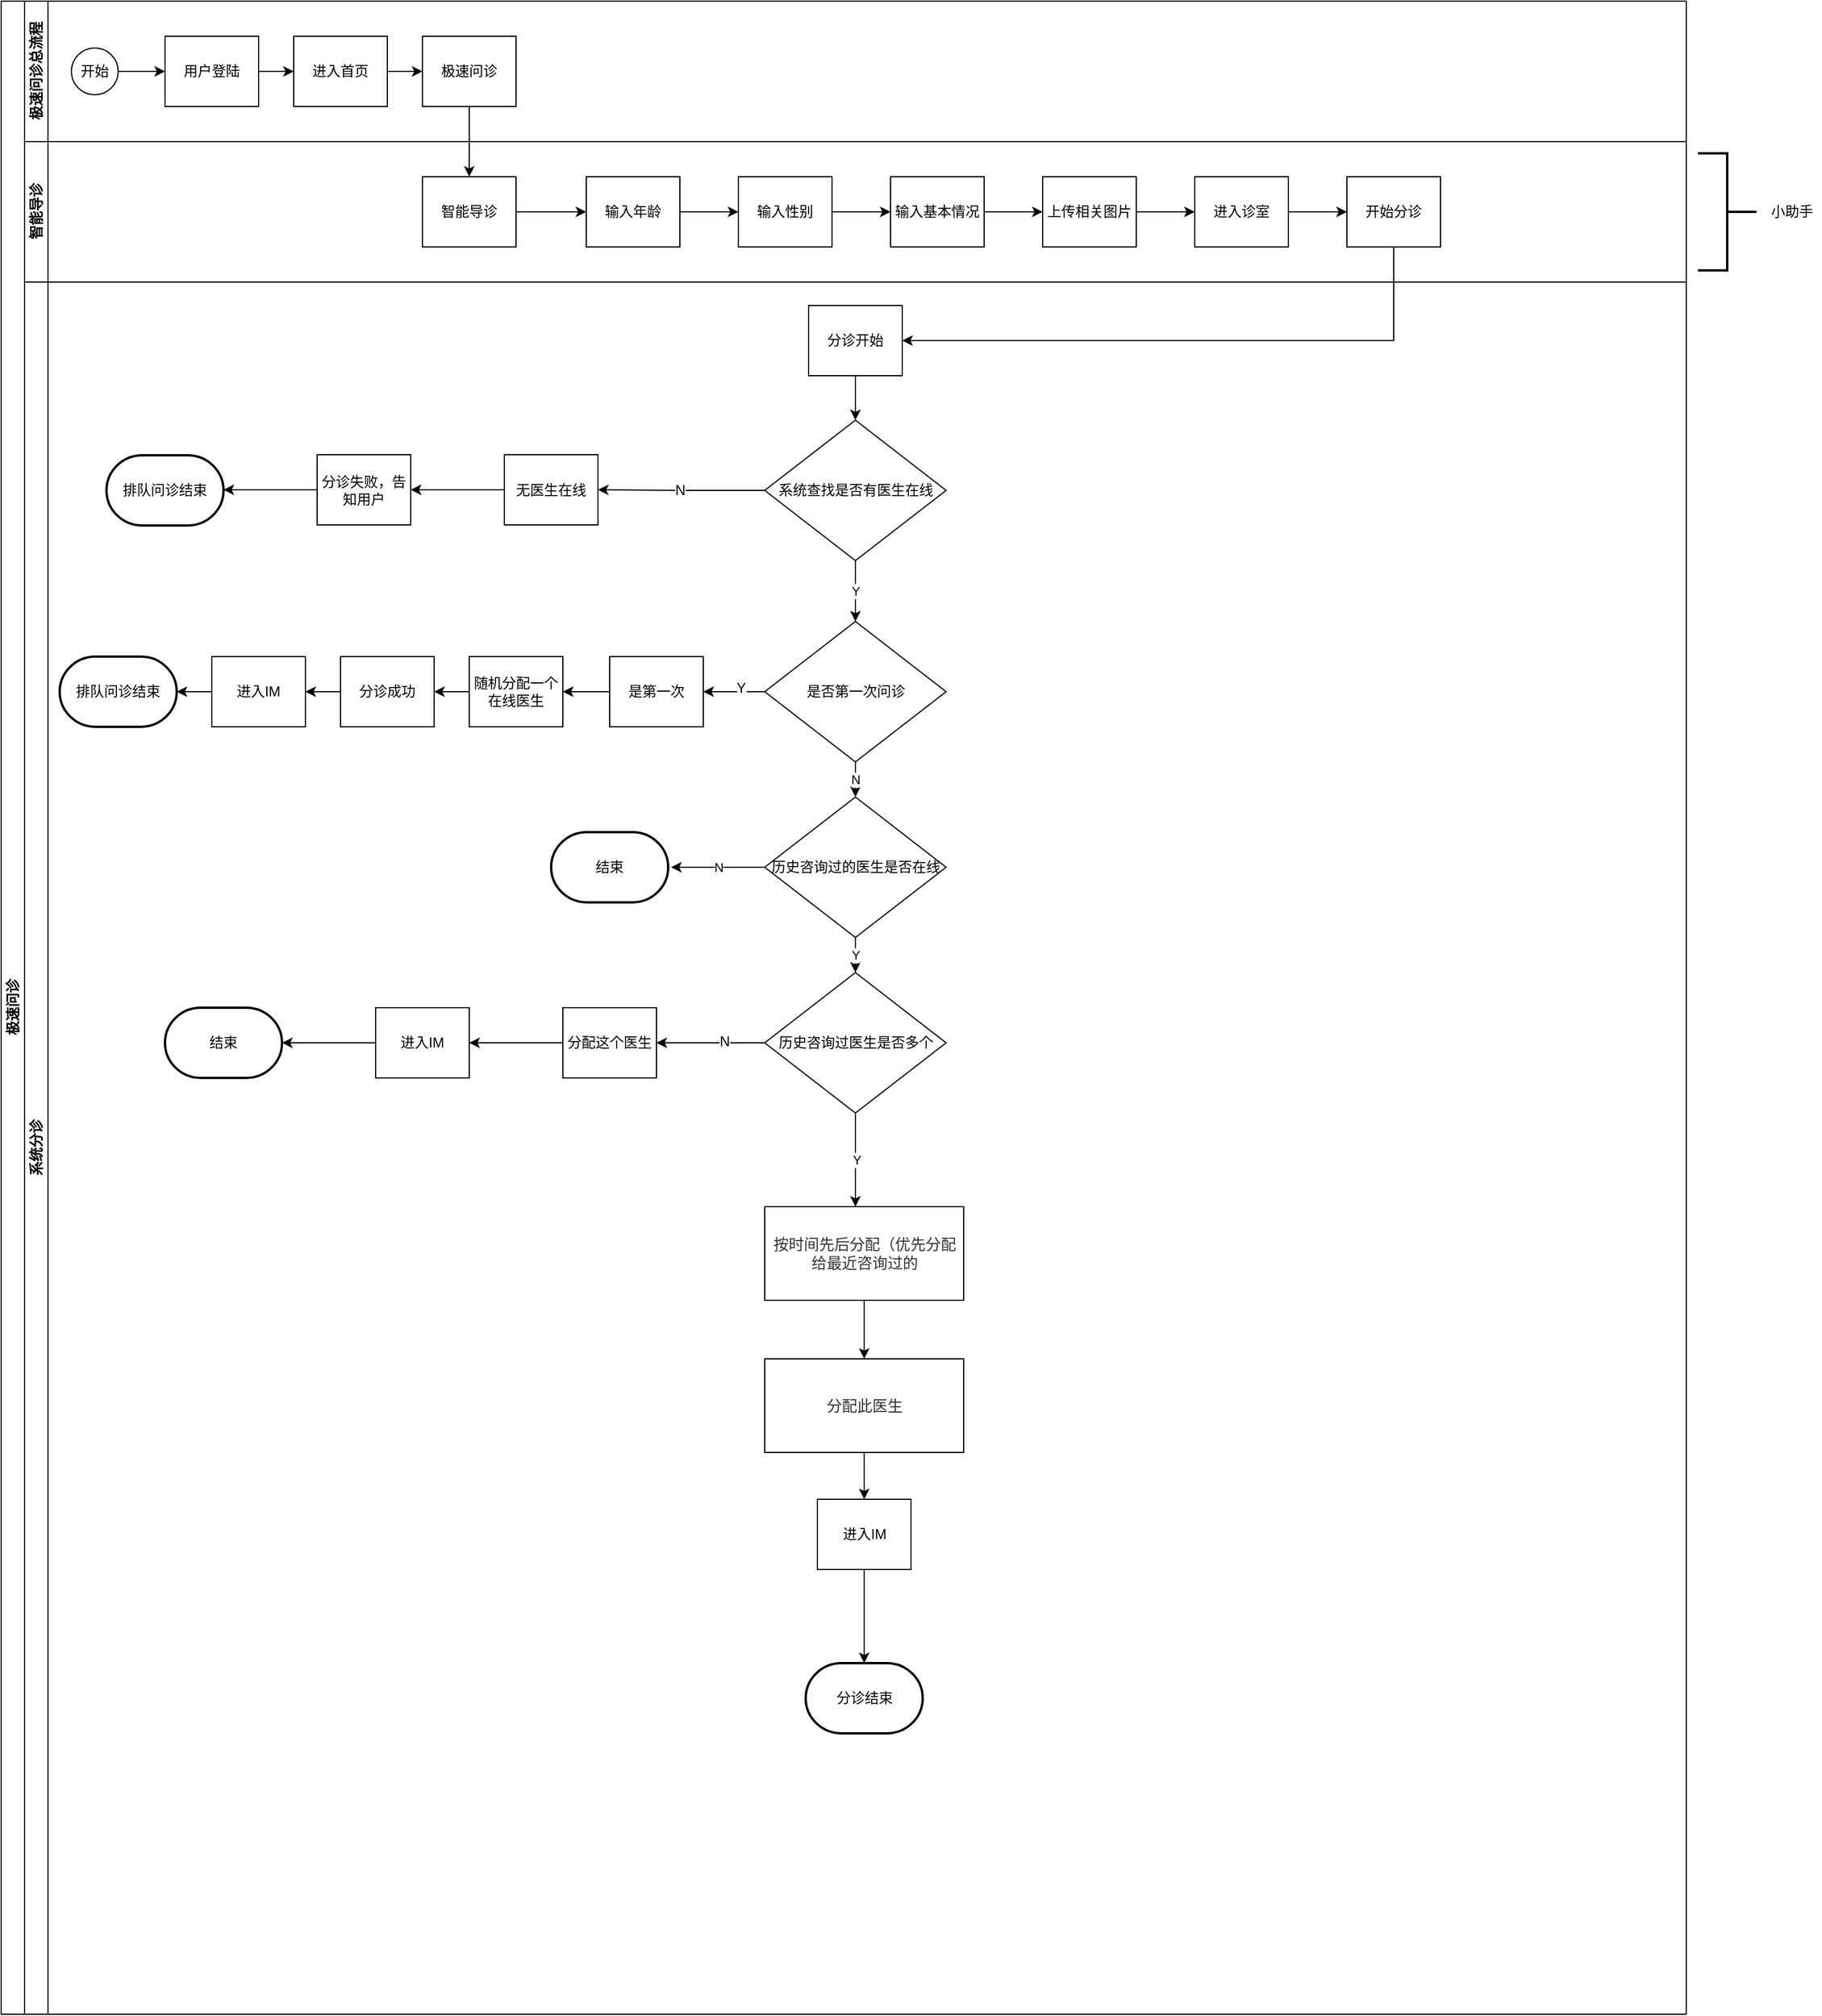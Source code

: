 <mxfile version="12.9.0" type="github">
  <diagram id="prtHgNgQTEPvFCAcTncT" name="Page-1">
    <mxGraphModel dx="1662" dy="713" grid="1" gridSize="10" guides="1" tooltips="1" connect="1" arrows="1" fold="1" page="1" pageScale="1" pageWidth="1654" pageHeight="1169" math="0" shadow="0">
      <root>
        <mxCell id="0" />
        <mxCell id="1" parent="0" />
        <mxCell id="dNxyNK7c78bLwvsdeMH5-19" value="极速问诊" style="swimlane;html=1;childLayout=stackLayout;resizeParent=1;resizeParentMax=0;horizontal=0;startSize=20;horizontalStack=0;" parent="1" vertex="1">
          <mxGeometry x="10" y="120" width="1440" height="1720" as="geometry" />
        </mxCell>
        <mxCell id="dNxyNK7c78bLwvsdeMH5-20" value="极速问诊总流程" style="swimlane;html=1;startSize=20;horizontal=0;" parent="dNxyNK7c78bLwvsdeMH5-19" vertex="1">
          <mxGeometry x="20" width="1420" height="120" as="geometry" />
        </mxCell>
        <mxCell id="dNxyNK7c78bLwvsdeMH5-25" value="" style="edgeStyle=orthogonalEdgeStyle;rounded=0;orthogonalLoop=1;jettySize=auto;html=1;" parent="dNxyNK7c78bLwvsdeMH5-20" source="dNxyNK7c78bLwvsdeMH5-23" target="dNxyNK7c78bLwvsdeMH5-24" edge="1">
          <mxGeometry relative="1" as="geometry" />
        </mxCell>
        <mxCell id="7WOLRkiO_IoQXGCOXDz5-13" value="极速问诊" style="rounded=0;whiteSpace=wrap;html=1;fontFamily=Helvetica;fontSize=12;fontColor=#000000;align=center;" vertex="1" parent="dNxyNK7c78bLwvsdeMH5-20">
          <mxGeometry x="340" y="30" width="80" height="60" as="geometry" />
        </mxCell>
        <mxCell id="7WOLRkiO_IoQXGCOXDz5-10" value="进入首页" style="rounded=0;whiteSpace=wrap;html=1;fontFamily=Helvetica;fontSize=12;fontColor=#000000;align=center;" vertex="1" parent="dNxyNK7c78bLwvsdeMH5-20">
          <mxGeometry x="230" y="30" width="80" height="60" as="geometry" />
        </mxCell>
        <mxCell id="dNxyNK7c78bLwvsdeMH5-23" value="开始" style="ellipse;whiteSpace=wrap;html=1;" parent="dNxyNK7c78bLwvsdeMH5-20" vertex="1">
          <mxGeometry x="40" y="40" width="40" height="40" as="geometry" />
        </mxCell>
        <mxCell id="7WOLRkiO_IoQXGCOXDz5-11" value="" style="edgeStyle=orthogonalEdgeStyle;rounded=0;orthogonalLoop=1;jettySize=auto;html=1;" edge="1" parent="dNxyNK7c78bLwvsdeMH5-20" source="dNxyNK7c78bLwvsdeMH5-24" target="7WOLRkiO_IoQXGCOXDz5-10">
          <mxGeometry relative="1" as="geometry" />
        </mxCell>
        <mxCell id="dNxyNK7c78bLwvsdeMH5-24" value="用户登陆" style="rounded=0;whiteSpace=wrap;html=1;fontFamily=Helvetica;fontSize=12;fontColor=#000000;align=center;" parent="dNxyNK7c78bLwvsdeMH5-20" vertex="1">
          <mxGeometry x="120" y="30" width="80" height="60" as="geometry" />
        </mxCell>
        <mxCell id="7WOLRkiO_IoQXGCOXDz5-14" value="" style="edgeStyle=orthogonalEdgeStyle;rounded=0;orthogonalLoop=1;jettySize=auto;html=1;" edge="1" parent="dNxyNK7c78bLwvsdeMH5-20" source="7WOLRkiO_IoQXGCOXDz5-10" target="7WOLRkiO_IoQXGCOXDz5-13">
          <mxGeometry relative="1" as="geometry" />
        </mxCell>
        <mxCell id="dNxyNK7c78bLwvsdeMH5-21" value="智能导诊" style="swimlane;html=1;startSize=20;horizontal=0;" parent="dNxyNK7c78bLwvsdeMH5-19" vertex="1">
          <mxGeometry x="20" y="120" width="1420" height="120" as="geometry" />
        </mxCell>
        <mxCell id="7WOLRkiO_IoQXGCOXDz5-18" value="" style="edgeStyle=orthogonalEdgeStyle;rounded=0;orthogonalLoop=1;jettySize=auto;html=1;" edge="1" parent="dNxyNK7c78bLwvsdeMH5-21" source="7WOLRkiO_IoQXGCOXDz5-15" target="7WOLRkiO_IoQXGCOXDz5-17">
          <mxGeometry relative="1" as="geometry" />
        </mxCell>
        <mxCell id="7WOLRkiO_IoQXGCOXDz5-26" value="" style="edgeStyle=orthogonalEdgeStyle;rounded=0;orthogonalLoop=1;jettySize=auto;html=1;" edge="1" parent="dNxyNK7c78bLwvsdeMH5-21" source="7WOLRkiO_IoQXGCOXDz5-23" target="7WOLRkiO_IoQXGCOXDz5-25">
          <mxGeometry relative="1" as="geometry" />
        </mxCell>
        <mxCell id="7WOLRkiO_IoQXGCOXDz5-15" value="智能导诊" style="rounded=0;whiteSpace=wrap;html=1;fontFamily=Helvetica;fontSize=12;fontColor=#000000;align=center;" vertex="1" parent="dNxyNK7c78bLwvsdeMH5-21">
          <mxGeometry x="340" y="30" width="80" height="60" as="geometry" />
        </mxCell>
        <mxCell id="7WOLRkiO_IoQXGCOXDz5-20" value="" style="edgeStyle=orthogonalEdgeStyle;rounded=0;orthogonalLoop=1;jettySize=auto;html=1;" edge="1" parent="dNxyNK7c78bLwvsdeMH5-21" source="7WOLRkiO_IoQXGCOXDz5-17" target="7WOLRkiO_IoQXGCOXDz5-19">
          <mxGeometry relative="1" as="geometry" />
        </mxCell>
        <mxCell id="7WOLRkiO_IoQXGCOXDz5-22" value="" style="edgeStyle=orthogonalEdgeStyle;rounded=0;orthogonalLoop=1;jettySize=auto;html=1;" edge="1" parent="dNxyNK7c78bLwvsdeMH5-21" source="7WOLRkiO_IoQXGCOXDz5-19" target="7WOLRkiO_IoQXGCOXDz5-21">
          <mxGeometry relative="1" as="geometry" />
        </mxCell>
        <mxCell id="7WOLRkiO_IoQXGCOXDz5-24" value="" style="edgeStyle=orthogonalEdgeStyle;rounded=0;orthogonalLoop=1;jettySize=auto;html=1;" edge="1" parent="dNxyNK7c78bLwvsdeMH5-21" source="7WOLRkiO_IoQXGCOXDz5-21" target="7WOLRkiO_IoQXGCOXDz5-23">
          <mxGeometry relative="1" as="geometry" />
        </mxCell>
        <mxCell id="7WOLRkiO_IoQXGCOXDz5-29" value="" style="edgeStyle=orthogonalEdgeStyle;rounded=0;orthogonalLoop=1;jettySize=auto;html=1;" edge="1" parent="dNxyNK7c78bLwvsdeMH5-21" source="7WOLRkiO_IoQXGCOXDz5-25" target="7WOLRkiO_IoQXGCOXDz5-28">
          <mxGeometry relative="1" as="geometry" />
        </mxCell>
        <mxCell id="7WOLRkiO_IoQXGCOXDz5-25" value="进入诊室" style="rounded=0;whiteSpace=wrap;html=1;fontFamily=Helvetica;fontSize=12;fontColor=#000000;align=center;" vertex="1" parent="dNxyNK7c78bLwvsdeMH5-21">
          <mxGeometry x="1000" y="30" width="80" height="60" as="geometry" />
        </mxCell>
        <mxCell id="7WOLRkiO_IoQXGCOXDz5-21" value="输入基本情况" style="rounded=0;whiteSpace=wrap;html=1;fontFamily=Helvetica;fontSize=12;fontColor=#000000;align=center;" vertex="1" parent="dNxyNK7c78bLwvsdeMH5-21">
          <mxGeometry x="740" y="30" width="80" height="60" as="geometry" />
        </mxCell>
        <mxCell id="7WOLRkiO_IoQXGCOXDz5-17" value="输入年龄" style="rounded=0;whiteSpace=wrap;html=1;fontFamily=Helvetica;fontSize=12;fontColor=#000000;align=center;" vertex="1" parent="dNxyNK7c78bLwvsdeMH5-21">
          <mxGeometry x="480" y="30" width="80" height="60" as="geometry" />
        </mxCell>
        <mxCell id="7WOLRkiO_IoQXGCOXDz5-19" value="输入性别" style="rounded=0;whiteSpace=wrap;html=1;fontFamily=Helvetica;fontSize=12;fontColor=#000000;align=center;" vertex="1" parent="dNxyNK7c78bLwvsdeMH5-21">
          <mxGeometry x="610" y="30" width="80" height="60" as="geometry" />
        </mxCell>
        <mxCell id="7WOLRkiO_IoQXGCOXDz5-23" value="上传相关图片" style="rounded=0;whiteSpace=wrap;html=1;fontFamily=Helvetica;fontSize=12;fontColor=#000000;align=center;" vertex="1" parent="dNxyNK7c78bLwvsdeMH5-21">
          <mxGeometry x="870" y="30" width="80" height="60" as="geometry" />
        </mxCell>
        <mxCell id="7WOLRkiO_IoQXGCOXDz5-28" value="开始分诊" style="rounded=0;whiteSpace=wrap;html=1;fontFamily=Helvetica;fontSize=12;fontColor=#000000;align=center;" vertex="1" parent="dNxyNK7c78bLwvsdeMH5-21">
          <mxGeometry x="1130" y="30" width="80" height="60" as="geometry" />
        </mxCell>
        <mxCell id="7WOLRkiO_IoQXGCOXDz5-16" value="" style="edgeStyle=orthogonalEdgeStyle;rounded=0;orthogonalLoop=1;jettySize=auto;html=1;" edge="1" parent="dNxyNK7c78bLwvsdeMH5-19" source="7WOLRkiO_IoQXGCOXDz5-13" target="7WOLRkiO_IoQXGCOXDz5-15">
          <mxGeometry relative="1" as="geometry" />
        </mxCell>
        <mxCell id="7WOLRkiO_IoQXGCOXDz5-31" value="" style="edgeStyle=orthogonalEdgeStyle;rounded=0;orthogonalLoop=1;jettySize=auto;html=1;entryX=1;entryY=0.5;entryDx=0;entryDy=0;" edge="1" parent="dNxyNK7c78bLwvsdeMH5-19" source="7WOLRkiO_IoQXGCOXDz5-28" target="7WOLRkiO_IoQXGCOXDz5-30">
          <mxGeometry relative="1" as="geometry">
            <Array as="points">
              <mxPoint x="1190" y="290" />
            </Array>
          </mxGeometry>
        </mxCell>
        <mxCell id="dNxyNK7c78bLwvsdeMH5-22" value="系统分诊" style="swimlane;html=1;startSize=20;horizontal=0;" parent="dNxyNK7c78bLwvsdeMH5-19" vertex="1">
          <mxGeometry x="20" y="240" width="1420" height="1480" as="geometry" />
        </mxCell>
        <mxCell id="7WOLRkiO_IoQXGCOXDz5-41" value="" style="edgeStyle=orthogonalEdgeStyle;rounded=0;orthogonalLoop=1;jettySize=auto;html=1;" edge="1" parent="dNxyNK7c78bLwvsdeMH5-22" source="7WOLRkiO_IoQXGCOXDz5-30" target="7WOLRkiO_IoQXGCOXDz5-32">
          <mxGeometry relative="1" as="geometry" />
        </mxCell>
        <mxCell id="7WOLRkiO_IoQXGCOXDz5-30" value="分诊开始" style="rounded=0;whiteSpace=wrap;html=1;fontFamily=Helvetica;fontSize=12;fontColor=#000000;align=center;" vertex="1" parent="dNxyNK7c78bLwvsdeMH5-22">
          <mxGeometry x="670" y="20" width="80" height="60" as="geometry" />
        </mxCell>
        <mxCell id="7WOLRkiO_IoQXGCOXDz5-35" value="" style="edgeStyle=orthogonalEdgeStyle;rounded=0;orthogonalLoop=1;jettySize=auto;html=1;entryX=1;entryY=0.5;entryDx=0;entryDy=0;" edge="1" parent="dNxyNK7c78bLwvsdeMH5-22" source="7WOLRkiO_IoQXGCOXDz5-32" target="7WOLRkiO_IoQXGCOXDz5-33">
          <mxGeometry relative="1" as="geometry">
            <mxPoint x="575" y="177.5" as="targetPoint" />
          </mxGeometry>
        </mxCell>
        <mxCell id="7WOLRkiO_IoQXGCOXDz5-42" value="N" style="text;html=1;align=center;verticalAlign=middle;resizable=0;points=[];labelBackgroundColor=#ffffff;" vertex="1" connectable="0" parent="7WOLRkiO_IoQXGCOXDz5-35">
          <mxGeometry x="-0.794" y="-2" relative="1" as="geometry">
            <mxPoint x="-58" y="2" as="offset" />
          </mxGeometry>
        </mxCell>
        <mxCell id="7WOLRkiO_IoQXGCOXDz5-37" value="" style="edgeStyle=orthogonalEdgeStyle;rounded=0;orthogonalLoop=1;jettySize=auto;html=1;" edge="1" parent="dNxyNK7c78bLwvsdeMH5-22" source="7WOLRkiO_IoQXGCOXDz5-33" target="7WOLRkiO_IoQXGCOXDz5-36">
          <mxGeometry relative="1" as="geometry" />
        </mxCell>
        <mxCell id="7WOLRkiO_IoQXGCOXDz5-39" value="" style="edgeStyle=orthogonalEdgeStyle;rounded=0;orthogonalLoop=1;jettySize=auto;html=1;" edge="1" parent="dNxyNK7c78bLwvsdeMH5-22" source="7WOLRkiO_IoQXGCOXDz5-36">
          <mxGeometry relative="1" as="geometry">
            <mxPoint x="170" y="177.5" as="targetPoint" />
          </mxGeometry>
        </mxCell>
        <mxCell id="7WOLRkiO_IoQXGCOXDz5-44" value="Y" style="edgeStyle=orthogonalEdgeStyle;rounded=0;orthogonalLoop=1;jettySize=auto;html=1;" edge="1" parent="dNxyNK7c78bLwvsdeMH5-22" source="7WOLRkiO_IoQXGCOXDz5-32" target="7WOLRkiO_IoQXGCOXDz5-43">
          <mxGeometry relative="1" as="geometry" />
        </mxCell>
        <mxCell id="7WOLRkiO_IoQXGCOXDz5-46" value="" style="edgeStyle=orthogonalEdgeStyle;rounded=0;orthogonalLoop=1;jettySize=auto;html=1;" edge="1" parent="dNxyNK7c78bLwvsdeMH5-22" source="7WOLRkiO_IoQXGCOXDz5-43" target="7WOLRkiO_IoQXGCOXDz5-47">
          <mxGeometry relative="1" as="geometry">
            <mxPoint x="552.5" y="350" as="targetPoint" />
          </mxGeometry>
        </mxCell>
        <mxCell id="7WOLRkiO_IoQXGCOXDz5-48" value="Y" style="text;html=1;align=center;verticalAlign=middle;resizable=0;points=[];labelBackgroundColor=#ffffff;" vertex="1" connectable="0" parent="7WOLRkiO_IoQXGCOXDz5-46">
          <mxGeometry x="-0.165" y="-3" relative="1" as="geometry">
            <mxPoint x="1" as="offset" />
          </mxGeometry>
        </mxCell>
        <mxCell id="7WOLRkiO_IoQXGCOXDz5-60" value="N" style="edgeStyle=orthogonalEdgeStyle;rounded=0;orthogonalLoop=1;jettySize=auto;html=1;" edge="1" parent="dNxyNK7c78bLwvsdeMH5-22" source="7WOLRkiO_IoQXGCOXDz5-43" target="7WOLRkiO_IoQXGCOXDz5-59">
          <mxGeometry relative="1" as="geometry" />
        </mxCell>
        <mxCell id="7WOLRkiO_IoQXGCOXDz5-50" value="" style="edgeStyle=orthogonalEdgeStyle;rounded=0;orthogonalLoop=1;jettySize=auto;html=1;" edge="1" parent="dNxyNK7c78bLwvsdeMH5-22" source="7WOLRkiO_IoQXGCOXDz5-47" target="7WOLRkiO_IoQXGCOXDz5-49">
          <mxGeometry relative="1" as="geometry" />
        </mxCell>
        <mxCell id="7WOLRkiO_IoQXGCOXDz5-52" value="" style="edgeStyle=orthogonalEdgeStyle;rounded=0;orthogonalLoop=1;jettySize=auto;html=1;" edge="1" parent="dNxyNK7c78bLwvsdeMH5-22" source="7WOLRkiO_IoQXGCOXDz5-49" target="7WOLRkiO_IoQXGCOXDz5-51">
          <mxGeometry relative="1" as="geometry" />
        </mxCell>
        <mxCell id="7WOLRkiO_IoQXGCOXDz5-57" value="" style="edgeStyle=orthogonalEdgeStyle;rounded=0;orthogonalLoop=1;jettySize=auto;html=1;" edge="1" parent="dNxyNK7c78bLwvsdeMH5-22" source="7WOLRkiO_IoQXGCOXDz5-51" target="7WOLRkiO_IoQXGCOXDz5-55">
          <mxGeometry relative="1" as="geometry" />
        </mxCell>
        <mxCell id="7WOLRkiO_IoQXGCOXDz5-58" value="" style="edgeStyle=orthogonalEdgeStyle;rounded=0;orthogonalLoop=1;jettySize=auto;html=1;" edge="1" parent="dNxyNK7c78bLwvsdeMH5-22" source="7WOLRkiO_IoQXGCOXDz5-55" target="7WOLRkiO_IoQXGCOXDz5-56">
          <mxGeometry relative="1" as="geometry" />
        </mxCell>
        <mxCell id="7WOLRkiO_IoQXGCOXDz5-62" value="N" style="edgeStyle=orthogonalEdgeStyle;rounded=0;orthogonalLoop=1;jettySize=auto;html=1;" edge="1" parent="dNxyNK7c78bLwvsdeMH5-22" source="7WOLRkiO_IoQXGCOXDz5-59">
          <mxGeometry relative="1" as="geometry">
            <mxPoint x="552.5" y="500" as="targetPoint" />
          </mxGeometry>
        </mxCell>
        <mxCell id="7WOLRkiO_IoQXGCOXDz5-65" value="Y" style="edgeStyle=orthogonalEdgeStyle;rounded=0;orthogonalLoop=1;jettySize=auto;html=1;" edge="1" parent="dNxyNK7c78bLwvsdeMH5-22" source="7WOLRkiO_IoQXGCOXDz5-59" target="7WOLRkiO_IoQXGCOXDz5-66">
          <mxGeometry relative="1" as="geometry">
            <mxPoint x="710" y="580" as="targetPoint" />
          </mxGeometry>
        </mxCell>
        <mxCell id="7WOLRkiO_IoQXGCOXDz5-59" value="历史咨询过的医生是否在线" style="rhombus;whiteSpace=wrap;html=1;" vertex="1" parent="dNxyNK7c78bLwvsdeMH5-22">
          <mxGeometry x="632.5" y="440" width="155" height="120" as="geometry" />
        </mxCell>
        <mxCell id="7WOLRkiO_IoQXGCOXDz5-56" value="排队问诊结束" style="strokeWidth=2;html=1;shape=mxgraph.flowchart.terminator;whiteSpace=wrap;" vertex="1" parent="dNxyNK7c78bLwvsdeMH5-22">
          <mxGeometry x="30" y="320" width="100" height="60" as="geometry" />
        </mxCell>
        <mxCell id="7WOLRkiO_IoQXGCOXDz5-55" value="进入IM" style="rounded=0;whiteSpace=wrap;html=1;fontFamily=Helvetica;fontSize=12;fontColor=#000000;align=center;" vertex="1" parent="dNxyNK7c78bLwvsdeMH5-22">
          <mxGeometry x="160" y="320" width="80" height="60" as="geometry" />
        </mxCell>
        <mxCell id="7WOLRkiO_IoQXGCOXDz5-51" value="分诊成功" style="rounded=0;whiteSpace=wrap;html=1;fontFamily=Helvetica;fontSize=12;fontColor=#000000;align=center;" vertex="1" parent="dNxyNK7c78bLwvsdeMH5-22">
          <mxGeometry x="270" y="320" width="80" height="60" as="geometry" />
        </mxCell>
        <mxCell id="7WOLRkiO_IoQXGCOXDz5-47" value="是第一次" style="rounded=0;whiteSpace=wrap;html=1;fontFamily=Helvetica;fontSize=12;fontColor=#000000;align=center;" vertex="1" parent="dNxyNK7c78bLwvsdeMH5-22">
          <mxGeometry x="500" y="320" width="80" height="60" as="geometry" />
        </mxCell>
        <mxCell id="7WOLRkiO_IoQXGCOXDz5-43" value="是否第一次问诊" style="rhombus;whiteSpace=wrap;html=1;" vertex="1" parent="dNxyNK7c78bLwvsdeMH5-22">
          <mxGeometry x="632.5" y="290" width="155" height="120" as="geometry" />
        </mxCell>
        <mxCell id="7WOLRkiO_IoQXGCOXDz5-49" value="随机分配一个在线医生" style="rounded=0;whiteSpace=wrap;html=1;fontFamily=Helvetica;fontSize=12;fontColor=#000000;align=center;" vertex="1" parent="dNxyNK7c78bLwvsdeMH5-22">
          <mxGeometry x="380" y="320" width="80" height="60" as="geometry" />
        </mxCell>
        <mxCell id="7WOLRkiO_IoQXGCOXDz5-32" value="系统查找是否有医生在线" style="rhombus;whiteSpace=wrap;html=1;" vertex="1" parent="dNxyNK7c78bLwvsdeMH5-22">
          <mxGeometry x="632.5" y="118" width="155" height="120" as="geometry" />
        </mxCell>
        <mxCell id="7WOLRkiO_IoQXGCOXDz5-40" value="排队问诊结束" style="strokeWidth=2;html=1;shape=mxgraph.flowchart.terminator;whiteSpace=wrap;" vertex="1" parent="dNxyNK7c78bLwvsdeMH5-22">
          <mxGeometry x="70" y="148" width="100" height="60" as="geometry" />
        </mxCell>
        <mxCell id="7WOLRkiO_IoQXGCOXDz5-36" value="分诊失败，告知用户" style="rounded=0;whiteSpace=wrap;html=1;fontFamily=Helvetica;fontSize=12;fontColor=#000000;align=center;" vertex="1" parent="dNxyNK7c78bLwvsdeMH5-22">
          <mxGeometry x="250" y="147.5" width="80" height="60" as="geometry" />
        </mxCell>
        <mxCell id="7WOLRkiO_IoQXGCOXDz5-33" value="无医生在线" style="rounded=0;whiteSpace=wrap;html=1;fontFamily=Helvetica;fontSize=12;fontColor=#000000;align=center;" vertex="1" parent="dNxyNK7c78bLwvsdeMH5-22">
          <mxGeometry x="410" y="147.5" width="80" height="60" as="geometry" />
        </mxCell>
        <mxCell id="7WOLRkiO_IoQXGCOXDz5-63" value="结束" style="strokeWidth=2;html=1;shape=mxgraph.flowchart.terminator;whiteSpace=wrap;" vertex="1" parent="dNxyNK7c78bLwvsdeMH5-22">
          <mxGeometry x="450" y="470" width="100" height="60" as="geometry" />
        </mxCell>
        <mxCell id="7WOLRkiO_IoQXGCOXDz5-68" value="" style="edgeStyle=orthogonalEdgeStyle;rounded=0;orthogonalLoop=1;jettySize=auto;html=1;entryX=1;entryY=0.5;entryDx=0;entryDy=0;entryPerimeter=0;" edge="1" parent="dNxyNK7c78bLwvsdeMH5-22" source="7WOLRkiO_IoQXGCOXDz5-66" target="7WOLRkiO_IoQXGCOXDz5-69">
          <mxGeometry relative="1" as="geometry">
            <mxPoint x="552.5" y="640" as="targetPoint" />
          </mxGeometry>
        </mxCell>
        <mxCell id="7WOLRkiO_IoQXGCOXDz5-70" value="N" style="text;html=1;align=center;verticalAlign=middle;resizable=0;points=[];labelBackgroundColor=#ffffff;" vertex="1" connectable="0" parent="7WOLRkiO_IoQXGCOXDz5-68">
          <mxGeometry x="-0.237" y="-1" relative="1" as="geometry">
            <mxPoint x="1" as="offset" />
          </mxGeometry>
        </mxCell>
        <mxCell id="7WOLRkiO_IoQXGCOXDz5-72" value="" style="edgeStyle=orthogonalEdgeStyle;rounded=0;orthogonalLoop=1;jettySize=auto;html=1;" edge="1" parent="dNxyNK7c78bLwvsdeMH5-22" source="7WOLRkiO_IoQXGCOXDz5-69" target="7WOLRkiO_IoQXGCOXDz5-71">
          <mxGeometry relative="1" as="geometry" />
        </mxCell>
        <mxCell id="7WOLRkiO_IoQXGCOXDz5-75" value="结束" style="strokeWidth=2;html=1;shape=mxgraph.flowchart.terminator;whiteSpace=wrap;" vertex="1" parent="dNxyNK7c78bLwvsdeMH5-22">
          <mxGeometry x="120" y="620" width="100" height="60" as="geometry" />
        </mxCell>
        <mxCell id="7WOLRkiO_IoQXGCOXDz5-69" value="分配这个医生" style="rounded=0;whiteSpace=wrap;html=1;fontFamily=Helvetica;fontSize=12;fontColor=#000000;align=center;" vertex="1" parent="dNxyNK7c78bLwvsdeMH5-22">
          <mxGeometry x="460" y="620" width="80" height="60" as="geometry" />
        </mxCell>
        <mxCell id="7WOLRkiO_IoQXGCOXDz5-74" value="" style="edgeStyle=orthogonalEdgeStyle;rounded=0;orthogonalLoop=1;jettySize=auto;html=1;" edge="1" parent="dNxyNK7c78bLwvsdeMH5-22" source="7WOLRkiO_IoQXGCOXDz5-71">
          <mxGeometry relative="1" as="geometry">
            <mxPoint x="220" y="650" as="targetPoint" />
          </mxGeometry>
        </mxCell>
        <mxCell id="7WOLRkiO_IoQXGCOXDz5-71" value="进入IM" style="rounded=0;whiteSpace=wrap;html=1;fontFamily=Helvetica;fontSize=12;fontColor=#000000;align=center;" vertex="1" parent="dNxyNK7c78bLwvsdeMH5-22">
          <mxGeometry x="300" y="620" width="80" height="60" as="geometry" />
        </mxCell>
        <mxCell id="7WOLRkiO_IoQXGCOXDz5-78" value="Y" style="edgeStyle=orthogonalEdgeStyle;rounded=0;orthogonalLoop=1;jettySize=auto;html=1;" edge="1" parent="dNxyNK7c78bLwvsdeMH5-22" source="7WOLRkiO_IoQXGCOXDz5-66">
          <mxGeometry relative="1" as="geometry">
            <mxPoint x="710" y="790" as="targetPoint" />
          </mxGeometry>
        </mxCell>
        <mxCell id="7WOLRkiO_IoQXGCOXDz5-66" value="历史咨询过医生是否多个" style="rhombus;whiteSpace=wrap;html=1;" vertex="1" parent="dNxyNK7c78bLwvsdeMH5-22">
          <mxGeometry x="632.5" y="590" width="155" height="120" as="geometry" />
        </mxCell>
        <mxCell id="7WOLRkiO_IoQXGCOXDz5-81" value="" style="edgeStyle=orthogonalEdgeStyle;rounded=0;orthogonalLoop=1;jettySize=auto;html=1;" edge="1" parent="dNxyNK7c78bLwvsdeMH5-22" source="7WOLRkiO_IoQXGCOXDz5-79" target="7WOLRkiO_IoQXGCOXDz5-80">
          <mxGeometry relative="1" as="geometry" />
        </mxCell>
        <mxCell id="7WOLRkiO_IoQXGCOXDz5-79" value="&lt;span style=&quot;color: rgb(51 , 51 , 51) ; font-family: , &amp;#34;pingfang sc&amp;#34; ; font-size: 13px&quot;&gt;按时间先后分配（优先分配给最近咨询过的&lt;/span&gt;" style="rounded=0;whiteSpace=wrap;html=1;fontFamily=Helvetica;fontSize=12;fontColor=#000000;align=center;" vertex="1" parent="dNxyNK7c78bLwvsdeMH5-22">
          <mxGeometry x="632.5" y="790" width="170" height="80" as="geometry" />
        </mxCell>
        <mxCell id="7WOLRkiO_IoQXGCOXDz5-83" value="" style="edgeStyle=orthogonalEdgeStyle;rounded=0;orthogonalLoop=1;jettySize=auto;html=1;" edge="1" parent="dNxyNK7c78bLwvsdeMH5-22" source="7WOLRkiO_IoQXGCOXDz5-80" target="7WOLRkiO_IoQXGCOXDz5-82">
          <mxGeometry relative="1" as="geometry" />
        </mxCell>
        <mxCell id="7WOLRkiO_IoQXGCOXDz5-80" value="&lt;span style=&quot;color: rgb(51 , 51 , 51) ; font-family: , &amp;#34;pingfang sc&amp;#34; ; font-size: 13px&quot;&gt;分配此医生&lt;/span&gt;" style="rounded=0;whiteSpace=wrap;html=1;fontFamily=Helvetica;fontSize=12;fontColor=#000000;align=center;" vertex="1" parent="dNxyNK7c78bLwvsdeMH5-22">
          <mxGeometry x="632.5" y="920" width="170" height="80" as="geometry" />
        </mxCell>
        <mxCell id="7WOLRkiO_IoQXGCOXDz5-85" value="" style="edgeStyle=orthogonalEdgeStyle;rounded=0;orthogonalLoop=1;jettySize=auto;html=1;" edge="1" parent="dNxyNK7c78bLwvsdeMH5-22" source="7WOLRkiO_IoQXGCOXDz5-82" target="7WOLRkiO_IoQXGCOXDz5-84">
          <mxGeometry relative="1" as="geometry" />
        </mxCell>
        <mxCell id="7WOLRkiO_IoQXGCOXDz5-82" value="进入IM" style="rounded=0;whiteSpace=wrap;html=1;fontFamily=Helvetica;fontSize=12;fontColor=#000000;align=center;" vertex="1" parent="dNxyNK7c78bLwvsdeMH5-22">
          <mxGeometry x="677.5" y="1040" width="80" height="60" as="geometry" />
        </mxCell>
        <mxCell id="7WOLRkiO_IoQXGCOXDz5-84" value="分诊结束" style="strokeWidth=2;html=1;shape=mxgraph.flowchart.terminator;whiteSpace=wrap;" vertex="1" parent="dNxyNK7c78bLwvsdeMH5-22">
          <mxGeometry x="667.5" y="1180" width="100" height="60" as="geometry" />
        </mxCell>
        <mxCell id="7WOLRkiO_IoQXGCOXDz5-86" value="" style="strokeWidth=2;html=1;shape=mxgraph.flowchart.annotation_2;align=left;labelPosition=right;pointerEvents=1;rotation=-180;" vertex="1" parent="1">
          <mxGeometry x="1460" y="250" width="50" height="100" as="geometry" />
        </mxCell>
        <mxCell id="7WOLRkiO_IoQXGCOXDz5-87" value="小助手" style="text;html=1;align=center;verticalAlign=middle;resizable=0;points=[];autosize=1;" vertex="1" parent="1">
          <mxGeometry x="1515" y="290" width="50" height="20" as="geometry" />
        </mxCell>
      </root>
    </mxGraphModel>
  </diagram>
</mxfile>
